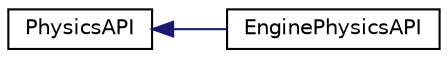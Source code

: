 digraph "Graphical Class Hierarchy"
{
 // LATEX_PDF_SIZE
  edge [fontname="Helvetica",fontsize="10",labelfontname="Helvetica",labelfontsize="10"];
  node [fontname="Helvetica",fontsize="10",shape=record];
  rankdir="LR";
  Node0 [label="PhysicsAPI",height=0.2,width=0.4,color="black", fillcolor="white", style="filled",URL="$class_physics_a_p_i.html",tooltip=" "];
  Node0 -> Node1 [dir="back",color="midnightblue",fontsize="10",style="solid",fontname="Helvetica"];
  Node1 [label="EnginePhysicsAPI",height=0.2,width=0.4,color="black", fillcolor="white", style="filled",URL="$class_engine_physics_a_p_i.html",tooltip=" "];
}
